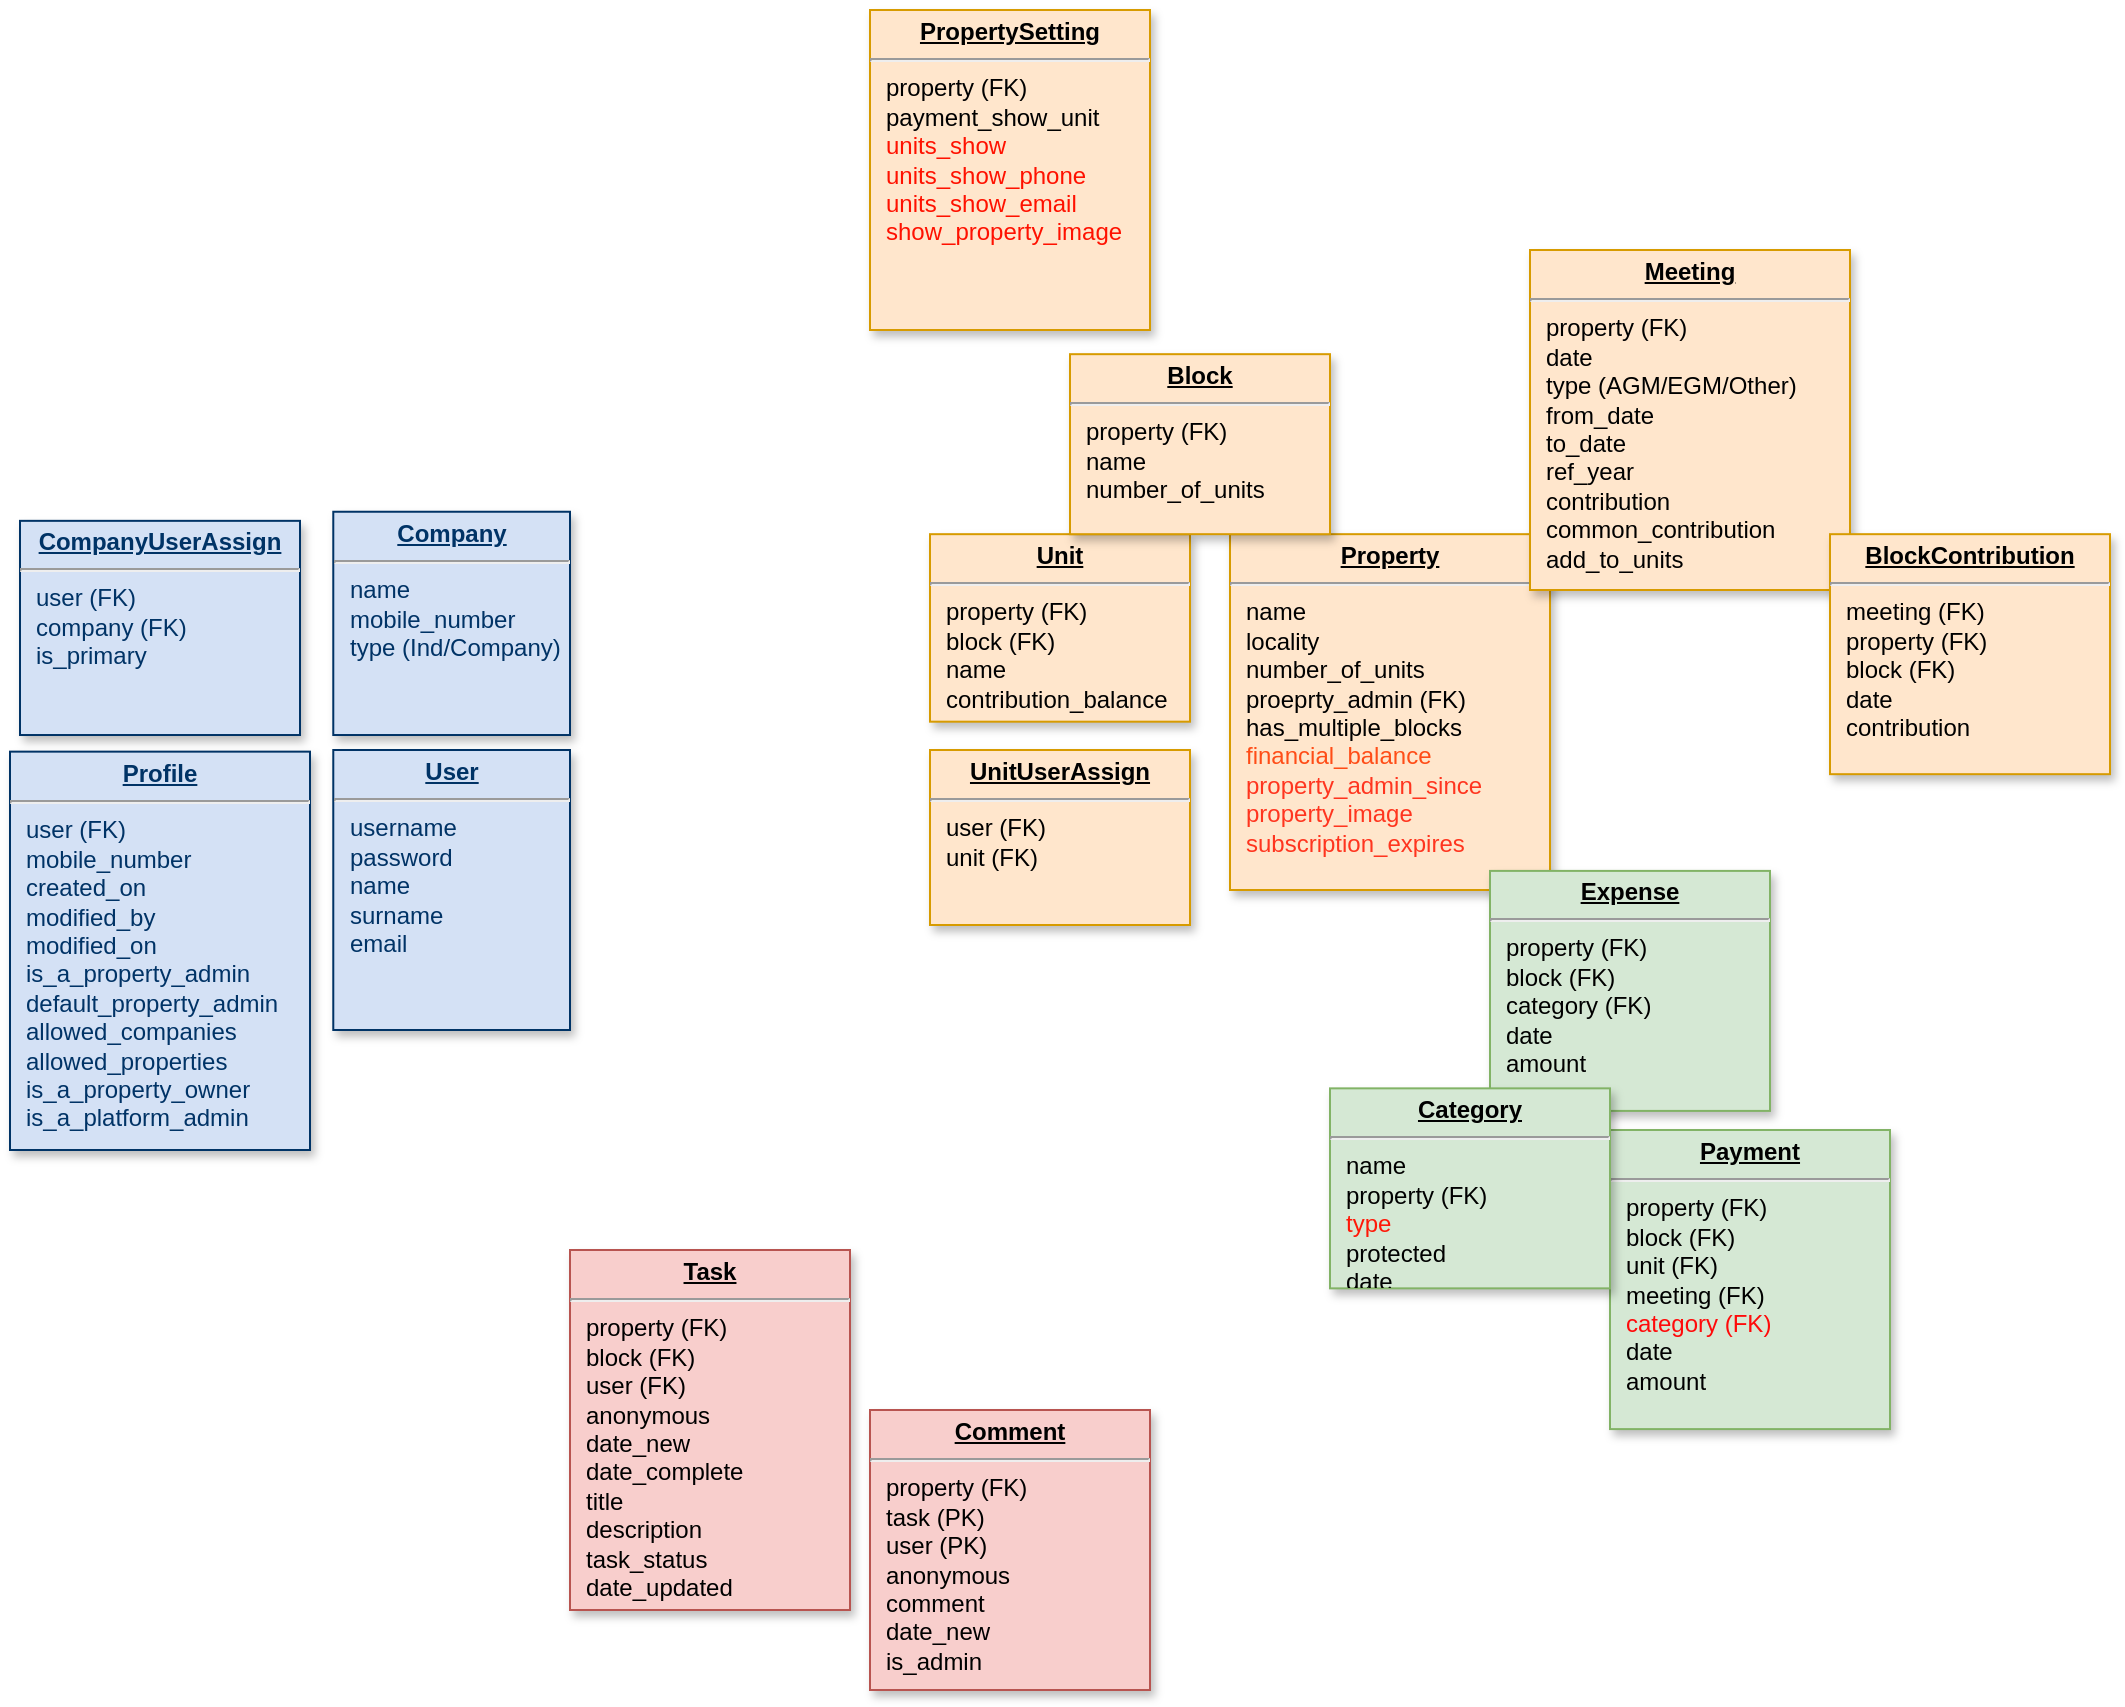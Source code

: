<mxfile version="16.4.3" type="github">
  <diagram name="Page-1" id="efa7a0a1-bf9b-a30e-e6df-94a7791c09e9">
    <mxGraphModel dx="2023" dy="1295" grid="1" gridSize="10" guides="1" tooltips="1" connect="1" arrows="1" fold="1" page="1" pageScale="1" pageWidth="1169" pageHeight="827" background="#ffffff" math="0" shadow="0">
      <root>
        <mxCell id="0" />
        <mxCell id="1" parent="0" />
        <mxCell id="20" value="&lt;p style=&quot;margin: 0px ; margin-top: 4px ; text-align: center ; text-decoration: underline&quot;&gt;&lt;b&gt;UnitUserAssign&lt;/b&gt;&lt;/p&gt;&lt;hr&gt;&lt;p style=&quot;margin: 0px ; margin-left: 8px&quot;&gt;user (FK)&lt;/p&gt;&lt;p style=&quot;margin: 0px ; margin-left: 8px&quot;&gt;unit (FK)&lt;/p&gt;" style="verticalAlign=top;align=left;overflow=fill;fontSize=12;fontFamily=Helvetica;html=1;strokeColor=#d79b00;shadow=1;fillColor=#ffe6cc;" parent="1" vertex="1">
          <mxGeometry x="-610" y="-360" width="130" height="87.5" as="geometry" />
        </mxCell>
        <mxCell id="21" value="&lt;p style=&quot;margin: 0px ; margin-top: 4px ; text-align: center ; text-decoration: underline&quot;&gt;&lt;strong&gt;Unit&lt;/strong&gt;&lt;/p&gt;&lt;hr&gt;&lt;p style=&quot;margin: 0px ; margin-left: 8px&quot;&gt;property (FK)&lt;/p&gt;&lt;p style=&quot;margin: 0px ; margin-left: 8px&quot;&gt;block (FK)&lt;/p&gt;&lt;p style=&quot;margin: 0px ; margin-left: 8px&quot;&gt;name&lt;/p&gt;&lt;p style=&quot;margin: 0px ; margin-left: 8px&quot;&gt;&lt;span&gt;contribution_balance&lt;/span&gt;&lt;br&gt;&lt;/p&gt;&lt;p style=&quot;margin: 0px ; margin-left: 8px&quot;&gt;&lt;br&gt;&lt;/p&gt;" style="verticalAlign=top;align=left;overflow=fill;fontSize=12;fontFamily=Helvetica;html=1;strokeColor=#d79b00;shadow=1;fillColor=#ffe6cc;" parent="1" vertex="1">
          <mxGeometry x="-610" y="-467.91" width="130" height="93.75" as="geometry" />
        </mxCell>
        <mxCell id="25" value="&lt;p style=&quot;margin: 0px ; margin-top: 4px ; text-align: center ; text-decoration: underline&quot;&gt;&lt;strong&gt;Property&lt;/strong&gt;&lt;/p&gt;&lt;hr&gt;&lt;p style=&quot;margin: 0px ; margin-left: 8px&quot;&gt;name&lt;/p&gt;&lt;p style=&quot;margin: 0px ; margin-left: 8px&quot;&gt;locality&lt;/p&gt;&lt;p style=&quot;margin: 0px ; margin-left: 8px&quot;&gt;number_of_units&lt;/p&gt;&lt;p style=&quot;margin: 0px ; margin-left: 8px&quot;&gt;proeprty_admin (FK)&lt;/p&gt;&lt;p style=&quot;margin: 0px ; margin-left: 8px&quot;&gt;&lt;span&gt;has_multiple_blocks&lt;/span&gt;&lt;br&gt;&lt;/p&gt;&lt;p style=&quot;margin: 0px ; margin-left: 8px&quot;&gt;&lt;font color=&quot;#ff4d17&quot;&gt;financial_balance&lt;/font&gt;&lt;/p&gt;&lt;p style=&quot;margin: 0px ; margin-left: 8px&quot;&gt;&lt;font color=&quot;#ff351f&quot;&gt;property_admin_since&lt;/font&gt;&lt;font color=&quot;#ff4d17&quot;&gt;&lt;br&gt;&lt;/font&gt;&lt;/p&gt;&lt;p style=&quot;margin: 0px ; margin-left: 8px&quot;&gt;&lt;font color=&quot;#ff351f&quot;&gt;property_image&lt;/font&gt;&lt;/p&gt;&lt;p style=&quot;margin: 0px ; margin-left: 8px&quot;&gt;&lt;font color=&quot;#ff351f&quot;&gt;subscription_expires&lt;/font&gt;&lt;/p&gt;" style="verticalAlign=top;align=left;overflow=fill;fontSize=12;fontFamily=Helvetica;html=1;strokeColor=#d79b00;shadow=1;fillColor=#ffe6cc;" parent="1" vertex="1">
          <mxGeometry x="-460" y="-467.91" width="160" height="177.91" as="geometry" />
        </mxCell>
        <mxCell id="USVBVxgCU7JmYK3fhI1l-115" value="&lt;p style=&quot;margin: 0px ; margin-top: 4px ; text-align: center ; text-decoration: underline&quot;&gt;&lt;strong&gt;Profile&lt;/strong&gt;&lt;/p&gt;&lt;hr&gt;&lt;p style=&quot;margin: 0px ; margin-left: 8px&quot;&gt;user (FK)&lt;/p&gt;&lt;p style=&quot;margin: 0px ; margin-left: 8px&quot;&gt;mobile_number&lt;/p&gt;&lt;p style=&quot;margin: 0px ; margin-left: 8px&quot;&gt;created_on&lt;/p&gt;&lt;p style=&quot;margin: 0px ; margin-left: 8px&quot;&gt;modified_by&lt;/p&gt;&lt;p style=&quot;margin: 0px ; margin-left: 8px&quot;&gt;modified_on&lt;/p&gt;&lt;p style=&quot;margin: 0px ; margin-left: 8px&quot;&gt;is_a_property_admin&lt;/p&gt;&lt;p style=&quot;margin: 0px ; margin-left: 8px&quot;&gt;default_property_admin&lt;br&gt;&lt;/p&gt;&lt;p style=&quot;margin: 0px ; margin-left: 8px&quot;&gt;allowed_companies&lt;/p&gt;&lt;p style=&quot;margin: 0px ; margin-left: 8px&quot;&gt;allowed_properties&lt;/p&gt;&lt;p style=&quot;margin: 0px ; margin-left: 8px&quot;&gt;is_a_property_owner&lt;/p&gt;&lt;p style=&quot;margin: 0px ; margin-left: 8px&quot;&gt;is_a_platform_admin&lt;/p&gt;" style="verticalAlign=top;align=left;overflow=fill;fontSize=12;fontFamily=Helvetica;html=1;strokeColor=#003366;shadow=1;fillColor=#D4E1F5;fontColor=#003366;direction=west;" parent="1" vertex="1">
          <mxGeometry x="-1070" y="-359.18" width="150" height="199.18" as="geometry" />
        </mxCell>
        <mxCell id="USVBVxgCU7JmYK3fhI1l-116" value="&lt;p style=&quot;margin: 0px ; margin-top: 4px ; text-align: center ; text-decoration: underline&quot;&gt;&lt;b&gt;User&lt;/b&gt;&lt;/p&gt;&lt;hr&gt;&lt;p style=&quot;margin: 0px ; margin-left: 8px&quot;&gt;username&lt;/p&gt;&lt;p style=&quot;margin: 0px ; margin-left: 8px&quot;&gt;password&lt;/p&gt;&lt;p style=&quot;margin: 0px ; margin-left: 8px&quot;&gt;name&lt;/p&gt;&lt;p style=&quot;margin: 0px ; margin-left: 8px&quot;&gt;surname&lt;/p&gt;&lt;p style=&quot;margin: 0px ; margin-left: 8px&quot;&gt;email&lt;/p&gt;" style="verticalAlign=top;align=left;overflow=fill;fontSize=12;fontFamily=Helvetica;html=1;strokeColor=#003366;shadow=1;fillColor=#D4E1F5;fontColor=#003366;direction=south;" parent="1" vertex="1">
          <mxGeometry x="-908.36" y="-360" width="118.36" height="140" as="geometry" />
        </mxCell>
        <mxCell id="USVBVxgCU7JmYK3fhI1l-117" value="&lt;p style=&quot;margin: 0px ; margin-top: 4px ; text-align: center ; text-decoration: underline&quot;&gt;&lt;b&gt;Company&lt;/b&gt;&lt;/p&gt;&lt;hr&gt;&lt;p style=&quot;margin: 0px ; margin-left: 8px&quot;&gt;name&lt;/p&gt;&lt;p style=&quot;margin: 0px ; margin-left: 8px&quot;&gt;mobile_number&lt;/p&gt;&lt;p style=&quot;margin: 0px ; margin-left: 8px&quot;&gt;type (Ind/Company)&lt;/p&gt;" style="verticalAlign=top;align=left;overflow=fill;fontSize=12;fontFamily=Helvetica;html=1;strokeColor=#003366;shadow=1;fillColor=#D4E1F5;fontColor=#003366;direction=south;" parent="1" vertex="1">
          <mxGeometry x="-908.36" y="-479.13" width="118.36" height="111.64" as="geometry" />
        </mxCell>
        <mxCell id="qmMGw9iR0_ykUmCECtis-114" value="&lt;p style=&quot;margin: 0px ; margin-top: 4px ; text-align: center ; text-decoration: underline&quot;&gt;&lt;b&gt;CompanyUserAssign&lt;/b&gt;&lt;/p&gt;&lt;hr&gt;&lt;p style=&quot;margin: 0px ; margin-left: 8px&quot;&gt;user (FK)&lt;/p&gt;&lt;p style=&quot;margin: 0px ; margin-left: 8px&quot;&gt;company (FK)&lt;/p&gt;&lt;p style=&quot;margin: 0px ; margin-left: 8px&quot;&gt;is_primary&lt;/p&gt;" style="verticalAlign=top;align=left;overflow=fill;fontSize=12;fontFamily=Helvetica;html=1;strokeColor=#003366;shadow=1;fillColor=#D4E1F5;fontColor=#003366;direction=east;" parent="1" vertex="1">
          <mxGeometry x="-1065" y="-474.58" width="140" height="107.09" as="geometry" />
        </mxCell>
        <mxCell id="GpHZCvZJuWrzwetgwI74-114" value="&lt;p style=&quot;margin: 0px ; margin-top: 4px ; text-align: center ; text-decoration: underline&quot;&gt;&lt;strong&gt;Meeting&lt;/strong&gt;&lt;/p&gt;&lt;hr&gt;&lt;p style=&quot;margin: 0px ; margin-left: 8px&quot;&gt;property (FK)&lt;/p&gt;&lt;p style=&quot;margin: 0px ; margin-left: 8px&quot;&gt;date&lt;/p&gt;&lt;p style=&quot;margin: 0px ; margin-left: 8px&quot;&gt;type (AGM/EGM/Other)&lt;/p&gt;&lt;p style=&quot;margin: 0px ; margin-left: 8px&quot;&gt;from_date&lt;/p&gt;&lt;p style=&quot;margin: 0px ; margin-left: 8px&quot;&gt;to_date&lt;/p&gt;&lt;p style=&quot;margin: 0px ; margin-left: 8px&quot;&gt;ref_year&lt;/p&gt;&lt;p style=&quot;margin: 0px ; margin-left: 8px&quot;&gt;contribution&lt;/p&gt;&lt;p style=&quot;margin: 0px ; margin-left: 8px&quot;&gt;common_contribution&lt;/p&gt;&lt;p style=&quot;margin: 0px ; margin-left: 8px&quot;&gt;add_to_units&lt;/p&gt;" style="verticalAlign=top;align=left;overflow=fill;fontSize=12;fontFamily=Helvetica;html=1;strokeColor=#d79b00;shadow=1;fillColor=#ffe6cc;direction=west;" parent="1" vertex="1">
          <mxGeometry x="-310" y="-610" width="160" height="170" as="geometry" />
        </mxCell>
        <mxCell id="LeA9ptqnyDBiENll5KmH-114" value="&lt;p style=&quot;margin: 0px ; margin-top: 4px ; text-align: center ; text-decoration: underline&quot;&gt;&lt;strong&gt;BlockContribution&lt;/strong&gt;&lt;/p&gt;&lt;hr&gt;&lt;p style=&quot;margin: 0px ; margin-left: 8px&quot;&gt;meeting (FK)&lt;/p&gt;&lt;p style=&quot;margin: 0px ; margin-left: 8px&quot;&gt;property (FK)&lt;/p&gt;&lt;p style=&quot;margin: 0px ; margin-left: 8px&quot;&gt;block (FK)&lt;/p&gt;&lt;p style=&quot;margin: 0px ; margin-left: 8px&quot;&gt;date&lt;/p&gt;&lt;p style=&quot;margin: 0px ; margin-left: 8px&quot;&gt;contribution&lt;br&gt;&lt;/p&gt;" style="verticalAlign=top;align=left;overflow=fill;fontSize=12;fontFamily=Helvetica;html=1;strokeColor=#d79b00;shadow=1;fillColor=#ffe6cc;direction=west;" parent="1" vertex="1">
          <mxGeometry x="-160" y="-467.91" width="140" height="120" as="geometry" />
        </mxCell>
        <mxCell id="7HQ1iatEi-KPMhOC1R24-25" value="&lt;p style=&quot;margin: 0px ; margin-top: 4px ; text-align: center ; text-decoration: underline&quot;&gt;&lt;strong&gt;Block&lt;/strong&gt;&lt;/p&gt;&lt;hr&gt;&lt;p style=&quot;margin: 0px ; margin-left: 8px&quot;&gt;property (FK)&lt;/p&gt;&lt;p style=&quot;margin: 0px ; margin-left: 8px&quot;&gt;name&lt;/p&gt;&lt;p style=&quot;margin: 0px ; margin-left: 8px&quot;&gt;number_of_units&lt;/p&gt;&lt;p style=&quot;margin: 0px ; margin-left: 8px&quot;&gt;&lt;br&gt;&lt;/p&gt;" style="verticalAlign=top;align=left;overflow=fill;fontSize=12;fontFamily=Helvetica;html=1;strokeColor=#d79b00;shadow=1;fillColor=#ffe6cc;direction=west;" parent="1" vertex="1">
          <mxGeometry x="-540" y="-557.91" width="130" height="90" as="geometry" />
        </mxCell>
        <mxCell id="kQz-wwEPJBYmiEpg23v0-26" value="&lt;p style=&quot;margin: 0px ; margin-top: 4px ; text-align: center ; text-decoration: underline&quot;&gt;&lt;strong&gt;Payment&lt;/strong&gt;&lt;/p&gt;&lt;hr&gt;&lt;p style=&quot;margin: 0px ; margin-left: 8px&quot;&gt;&lt;span&gt;property (FK)&lt;/span&gt;&lt;br&gt;&lt;/p&gt;&lt;p style=&quot;margin: 0px ; margin-left: 8px&quot;&gt;&lt;span&gt;block (FK)&lt;/span&gt;&lt;/p&gt;&lt;p style=&quot;margin: 0px ; margin-left: 8px&quot;&gt;&lt;span&gt;unit (FK)&lt;/span&gt;&lt;/p&gt;&lt;p style=&quot;margin: 0px ; margin-left: 8px&quot;&gt;meeting (FK)&lt;/p&gt;&lt;p style=&quot;margin: 0px ; margin-left: 8px&quot;&gt;&lt;font color=&quot;#ff0a0a&quot;&gt;category (FK)&lt;/font&gt;&lt;/p&gt;&lt;p style=&quot;margin: 0px ; margin-left: 8px&quot;&gt;date&lt;span&gt;&lt;br&gt;&lt;/span&gt;&lt;/p&gt;&lt;p style=&quot;margin: 0px ; margin-left: 8px&quot;&gt;&lt;span&gt;amount&lt;/span&gt;&lt;/p&gt;" style="verticalAlign=top;align=left;overflow=fill;fontSize=12;fontFamily=Helvetica;html=1;strokeColor=#82b366;shadow=1;fillColor=#d5e8d4;direction=west;" parent="1" vertex="1">
          <mxGeometry x="-270" y="-170" width="140" height="149.55" as="geometry" />
        </mxCell>
        <mxCell id="kQz-wwEPJBYmiEpg23v0-27" value="&lt;p style=&quot;margin: 0px ; margin-top: 4px ; text-align: center ; text-decoration: underline&quot;&gt;&lt;strong&gt;Expense&lt;/strong&gt;&lt;/p&gt;&lt;hr&gt;&lt;p style=&quot;margin: 0px ; margin-left: 8px&quot;&gt;&lt;span&gt;property (FK)&lt;/span&gt;&lt;/p&gt;&lt;p style=&quot;margin: 0px ; margin-left: 8px&quot;&gt;&lt;span&gt;block (FK)&lt;/span&gt;&lt;/p&gt;&lt;p style=&quot;margin: 0px ; margin-left: 8px&quot;&gt;category (FK)&lt;/p&gt;&lt;p style=&quot;margin: 0px ; margin-left: 8px&quot;&gt;date&lt;/p&gt;&lt;p style=&quot;margin: 0px ; margin-left: 8px&quot;&gt;&lt;span&gt;amount&lt;/span&gt;&lt;br&gt;&lt;/p&gt;&lt;p style=&quot;margin: 0px ; margin-left: 8px&quot;&gt;&lt;br&gt;&lt;/p&gt;" style="verticalAlign=top;align=left;overflow=fill;fontSize=12;fontFamily=Helvetica;html=1;strokeColor=#82b366;shadow=1;fillColor=#d5e8d4;direction=west;" parent="1" vertex="1">
          <mxGeometry x="-330" y="-299.55" width="140" height="120" as="geometry" />
        </mxCell>
        <mxCell id="kQz-wwEPJBYmiEpg23v0-28" value="&lt;p style=&quot;margin: 0px ; margin-top: 4px ; text-align: center ; text-decoration: underline&quot;&gt;&lt;strong&gt;Category&lt;/strong&gt;&lt;/p&gt;&lt;hr&gt;&lt;p style=&quot;margin: 0px ; margin-left: 8px&quot;&gt;name&lt;br&gt;&lt;/p&gt;&lt;p style=&quot;margin: 0px ; margin-left: 8px&quot;&gt;property (FK)&lt;/p&gt;&lt;p style=&quot;margin: 0px ; margin-left: 8px&quot;&gt;&lt;font color=&quot;#ff1808&quot;&gt;type&lt;/font&gt;&lt;/p&gt;&lt;p style=&quot;margin: 0px ; margin-left: 8px&quot;&gt;protected&lt;/p&gt;&lt;p style=&quot;margin: 0px ; margin-left: 8px&quot;&gt;date&lt;/p&gt;" style="verticalAlign=top;align=left;overflow=fill;fontSize=12;fontFamily=Helvetica;html=1;strokeColor=#82b366;shadow=1;fillColor=#d5e8d4;direction=west;" parent="1" vertex="1">
          <mxGeometry x="-410" y="-190.82" width="140" height="100" as="geometry" />
        </mxCell>
        <mxCell id="W-gj_H0iYUZVHCyOdw-q-25" value="&lt;p style=&quot;margin: 0px ; margin-top: 4px ; text-align: center ; text-decoration: underline&quot;&gt;&lt;strong&gt;Task&lt;/strong&gt;&lt;/p&gt;&lt;hr&gt;&lt;p style=&quot;margin: 0px ; margin-left: 8px&quot;&gt;&lt;span&gt;property (FK)&lt;/span&gt;&lt;br&gt;&lt;/p&gt;&lt;p style=&quot;margin: 0px ; margin-left: 8px&quot;&gt;&lt;span&gt;block (FK)&lt;/span&gt;&lt;/p&gt;&lt;p style=&quot;margin: 0px ; margin-left: 8px&quot;&gt;&lt;span&gt;user (FK)&lt;/span&gt;&lt;/p&gt;&lt;p style=&quot;margin: 0px ; margin-left: 8px&quot;&gt;&lt;span&gt;anonymous&lt;/span&gt;&lt;/p&gt;&lt;p style=&quot;margin: 0px ; margin-left: 8px&quot;&gt;date_new&lt;/p&gt;&lt;p style=&quot;margin: 0px ; margin-left: 8px&quot;&gt;date_complete&lt;/p&gt;&lt;p style=&quot;margin: 0px ; margin-left: 8px&quot;&gt;title&lt;span&gt;&lt;br&gt;&lt;/span&gt;&lt;/p&gt;&lt;p style=&quot;margin: 0px ; margin-left: 8px&quot;&gt;&lt;span&gt;description&lt;/span&gt;&lt;/p&gt;&lt;p style=&quot;margin: 0px ; margin-left: 8px&quot;&gt;&lt;span&gt;task_status&lt;/span&gt;&lt;/p&gt;&lt;p style=&quot;margin: 0px ; margin-left: 8px&quot;&gt;&lt;span&gt;date_updated&lt;/span&gt;&lt;/p&gt;" style="verticalAlign=top;align=left;overflow=fill;fontSize=12;fontFamily=Helvetica;html=1;strokeColor=#b85450;shadow=1;fillColor=#f8cecc;direction=west;" parent="1" vertex="1">
          <mxGeometry x="-790" y="-110" width="140" height="180" as="geometry" />
        </mxCell>
        <mxCell id="W-gj_H0iYUZVHCyOdw-q-26" value="&lt;p style=&quot;margin: 0px ; margin-top: 4px ; text-align: center ; text-decoration: underline&quot;&gt;&lt;b&gt;Comment&lt;/b&gt;&lt;/p&gt;&lt;hr&gt;&lt;p style=&quot;margin: 0px ; margin-left: 8px&quot;&gt;&lt;span&gt;property (FK)&lt;/span&gt;&lt;br&gt;&lt;/p&gt;&lt;p style=&quot;margin: 0px ; margin-left: 8px&quot;&gt;&lt;span&gt;task (PK)&lt;/span&gt;&lt;/p&gt;&lt;p style=&quot;margin: 0px ; margin-left: 8px&quot;&gt;&lt;span&gt;user (PK)&lt;/span&gt;&lt;/p&gt;&lt;p style=&quot;margin: 0px ; margin-left: 8px&quot;&gt;&lt;span&gt;anonymous&lt;/span&gt;&lt;/p&gt;&lt;p style=&quot;margin: 0px ; margin-left: 8px&quot;&gt;&lt;span&gt;comment&lt;/span&gt;&lt;/p&gt;&lt;p style=&quot;margin: 0px ; margin-left: 8px&quot;&gt;&lt;span&gt;date_new&lt;/span&gt;&lt;/p&gt;&lt;p style=&quot;margin: 0px ; margin-left: 8px&quot;&gt;&lt;span&gt;is_admin&lt;/span&gt;&lt;/p&gt;&lt;p style=&quot;margin: 0px ; margin-left: 8px&quot;&gt;&lt;span&gt;&lt;br&gt;&lt;/span&gt;&lt;/p&gt;" style="verticalAlign=top;align=left;overflow=fill;fontSize=12;fontFamily=Helvetica;html=1;strokeColor=#b85450;shadow=1;fillColor=#f8cecc;direction=west;" parent="1" vertex="1">
          <mxGeometry x="-640" y="-30" width="140" height="140" as="geometry" />
        </mxCell>
        <mxCell id="HCt51-dw2CxdmVk_ZFM8-25" value="&lt;p style=&quot;margin: 0px ; margin-top: 4px ; text-align: center ; text-decoration: underline&quot;&gt;&lt;strong&gt;PropertySetting&lt;/strong&gt;&lt;/p&gt;&lt;hr&gt;&lt;p style=&quot;margin: 0px ; margin-left: 8px&quot;&gt;property (FK)&lt;/p&gt;&lt;p style=&quot;margin: 0px ; margin-left: 8px&quot;&gt;payment_show_unit&lt;/p&gt;&lt;p style=&quot;margin: 0px ; margin-left: 8px&quot;&gt;&lt;font color=&quot;#ff1100&quot;&gt;units_show&lt;/font&gt;&lt;/p&gt;&lt;p style=&quot;margin: 0px ; margin-left: 8px&quot;&gt;&lt;font color=&quot;#ff1100&quot;&gt;units_show_phone&lt;/font&gt;&lt;/p&gt;&lt;p style=&quot;margin: 0px ; margin-left: 8px&quot;&gt;&lt;font color=&quot;#ff1100&quot;&gt;units_show_email&lt;/font&gt;&lt;/p&gt;&lt;p style=&quot;margin: 0px ; margin-left: 8px&quot;&gt;&lt;font color=&quot;#ff1100&quot;&gt;show_property_image&lt;/font&gt;&lt;/p&gt;" style="verticalAlign=top;align=left;overflow=fill;fontSize=12;fontFamily=Helvetica;html=1;strokeColor=#d79b00;shadow=1;fillColor=#ffe6cc;direction=west;" parent="1" vertex="1">
          <mxGeometry x="-640" y="-730" width="140" height="160" as="geometry" />
        </mxCell>
      </root>
    </mxGraphModel>
  </diagram>
</mxfile>
